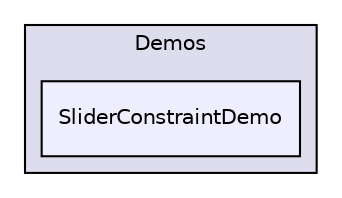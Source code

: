 digraph "bullet/bullet-2.82-r2704/Demos/SliderConstraintDemo" {
  compound=true
  node [ fontsize="10", fontname="Helvetica"];
  edge [ labelfontsize="10", labelfontname="Helvetica"];
  subgraph clusterdir_fbeee990c6fb95278eb756dfe9f9c37f {
    graph [ bgcolor="#ddddee", pencolor="black", label="Demos" fontname="Helvetica", fontsize="10", URL="dir_fbeee990c6fb95278eb756dfe9f9c37f.html"]
  dir_40b5461b7eb5b817374f4538aba4360c [shape=box, label="SliderConstraintDemo", style="filled", fillcolor="#eeeeff", pencolor="black", URL="dir_40b5461b7eb5b817374f4538aba4360c.html"];
  }
}
